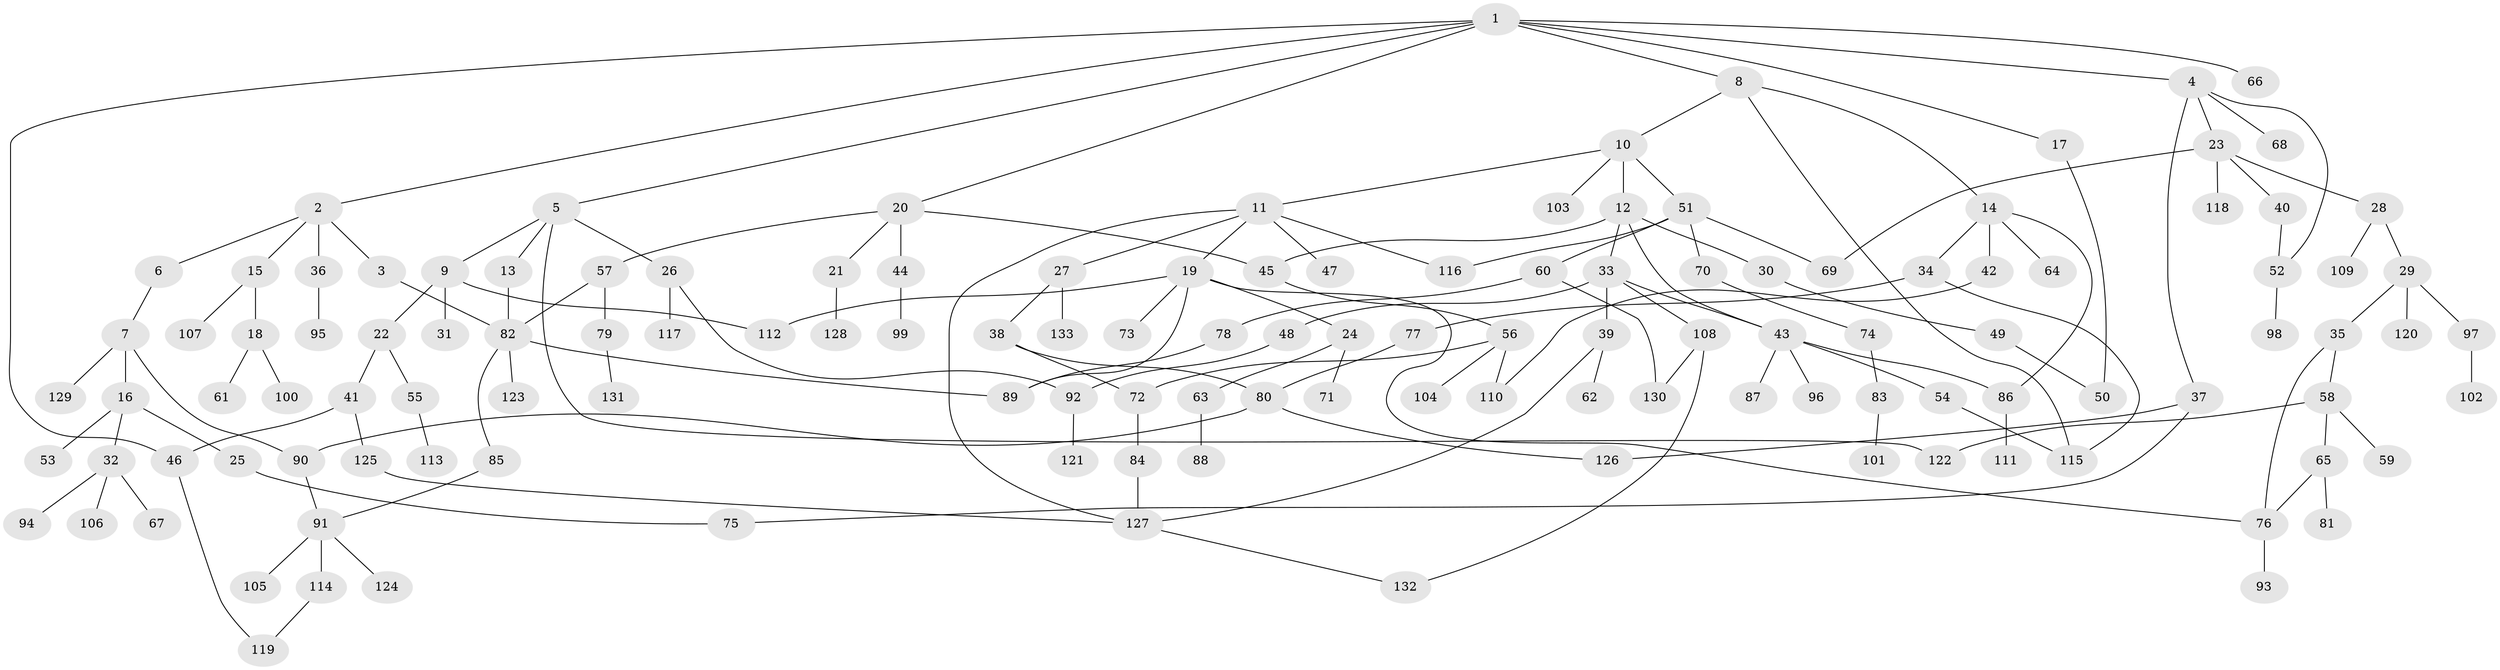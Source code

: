 // coarse degree distribution, {11: 0.011235955056179775, 5: 0.033707865168539325, 6: 0.06741573033707865, 4: 0.0898876404494382, 3: 0.2247191011235955, 9: 0.011235955056179775, 7: 0.011235955056179775, 2: 0.21348314606741572, 1: 0.33707865168539325}
// Generated by graph-tools (version 1.1) at 2025/41/03/06/25 10:41:29]
// undirected, 133 vertices, 164 edges
graph export_dot {
graph [start="1"]
  node [color=gray90,style=filled];
  1;
  2;
  3;
  4;
  5;
  6;
  7;
  8;
  9;
  10;
  11;
  12;
  13;
  14;
  15;
  16;
  17;
  18;
  19;
  20;
  21;
  22;
  23;
  24;
  25;
  26;
  27;
  28;
  29;
  30;
  31;
  32;
  33;
  34;
  35;
  36;
  37;
  38;
  39;
  40;
  41;
  42;
  43;
  44;
  45;
  46;
  47;
  48;
  49;
  50;
  51;
  52;
  53;
  54;
  55;
  56;
  57;
  58;
  59;
  60;
  61;
  62;
  63;
  64;
  65;
  66;
  67;
  68;
  69;
  70;
  71;
  72;
  73;
  74;
  75;
  76;
  77;
  78;
  79;
  80;
  81;
  82;
  83;
  84;
  85;
  86;
  87;
  88;
  89;
  90;
  91;
  92;
  93;
  94;
  95;
  96;
  97;
  98;
  99;
  100;
  101;
  102;
  103;
  104;
  105;
  106;
  107;
  108;
  109;
  110;
  111;
  112;
  113;
  114;
  115;
  116;
  117;
  118;
  119;
  120;
  121;
  122;
  123;
  124;
  125;
  126;
  127;
  128;
  129;
  130;
  131;
  132;
  133;
  1 -- 2;
  1 -- 4;
  1 -- 5;
  1 -- 8;
  1 -- 17;
  1 -- 20;
  1 -- 46;
  1 -- 66;
  2 -- 3;
  2 -- 6;
  2 -- 15;
  2 -- 36;
  3 -- 82;
  4 -- 23;
  4 -- 37;
  4 -- 52;
  4 -- 68;
  5 -- 9;
  5 -- 13;
  5 -- 26;
  5 -- 122;
  6 -- 7;
  7 -- 16;
  7 -- 90;
  7 -- 129;
  8 -- 10;
  8 -- 14;
  8 -- 115;
  9 -- 22;
  9 -- 31;
  9 -- 112;
  10 -- 11;
  10 -- 12;
  10 -- 51;
  10 -- 103;
  11 -- 19;
  11 -- 27;
  11 -- 47;
  11 -- 116;
  11 -- 127;
  12 -- 30;
  12 -- 33;
  12 -- 45;
  12 -- 43;
  13 -- 82;
  14 -- 34;
  14 -- 42;
  14 -- 64;
  14 -- 86;
  15 -- 18;
  15 -- 107;
  16 -- 25;
  16 -- 32;
  16 -- 53;
  17 -- 50;
  18 -- 61;
  18 -- 100;
  19 -- 24;
  19 -- 73;
  19 -- 89;
  19 -- 112;
  19 -- 76;
  20 -- 21;
  20 -- 44;
  20 -- 57;
  20 -- 45;
  21 -- 128;
  22 -- 41;
  22 -- 55;
  23 -- 28;
  23 -- 40;
  23 -- 118;
  23 -- 69;
  24 -- 63;
  24 -- 71;
  25 -- 75;
  26 -- 92;
  26 -- 117;
  27 -- 38;
  27 -- 133;
  28 -- 29;
  28 -- 109;
  29 -- 35;
  29 -- 97;
  29 -- 120;
  30 -- 49;
  32 -- 67;
  32 -- 94;
  32 -- 106;
  33 -- 39;
  33 -- 43;
  33 -- 48;
  33 -- 108;
  34 -- 77;
  34 -- 115;
  35 -- 58;
  35 -- 76;
  36 -- 95;
  37 -- 75;
  37 -- 126;
  38 -- 72;
  38 -- 80;
  39 -- 62;
  39 -- 127;
  40 -- 52;
  41 -- 125;
  41 -- 46;
  42 -- 110;
  43 -- 54;
  43 -- 87;
  43 -- 96;
  43 -- 86;
  44 -- 99;
  45 -- 56;
  46 -- 119;
  48 -- 92;
  49 -- 50;
  51 -- 60;
  51 -- 69;
  51 -- 70;
  51 -- 116;
  52 -- 98;
  54 -- 115;
  55 -- 113;
  56 -- 72;
  56 -- 104;
  56 -- 110;
  57 -- 79;
  57 -- 82;
  58 -- 59;
  58 -- 65;
  58 -- 122;
  60 -- 78;
  60 -- 130;
  63 -- 88;
  65 -- 76;
  65 -- 81;
  70 -- 74;
  72 -- 84;
  74 -- 83;
  76 -- 93;
  77 -- 80;
  78 -- 89;
  79 -- 131;
  80 -- 126;
  80 -- 90;
  82 -- 85;
  82 -- 123;
  82 -- 89;
  83 -- 101;
  84 -- 127;
  85 -- 91;
  86 -- 111;
  90 -- 91;
  91 -- 105;
  91 -- 114;
  91 -- 124;
  92 -- 121;
  97 -- 102;
  108 -- 132;
  108 -- 130;
  114 -- 119;
  125 -- 127;
  127 -- 132;
}

